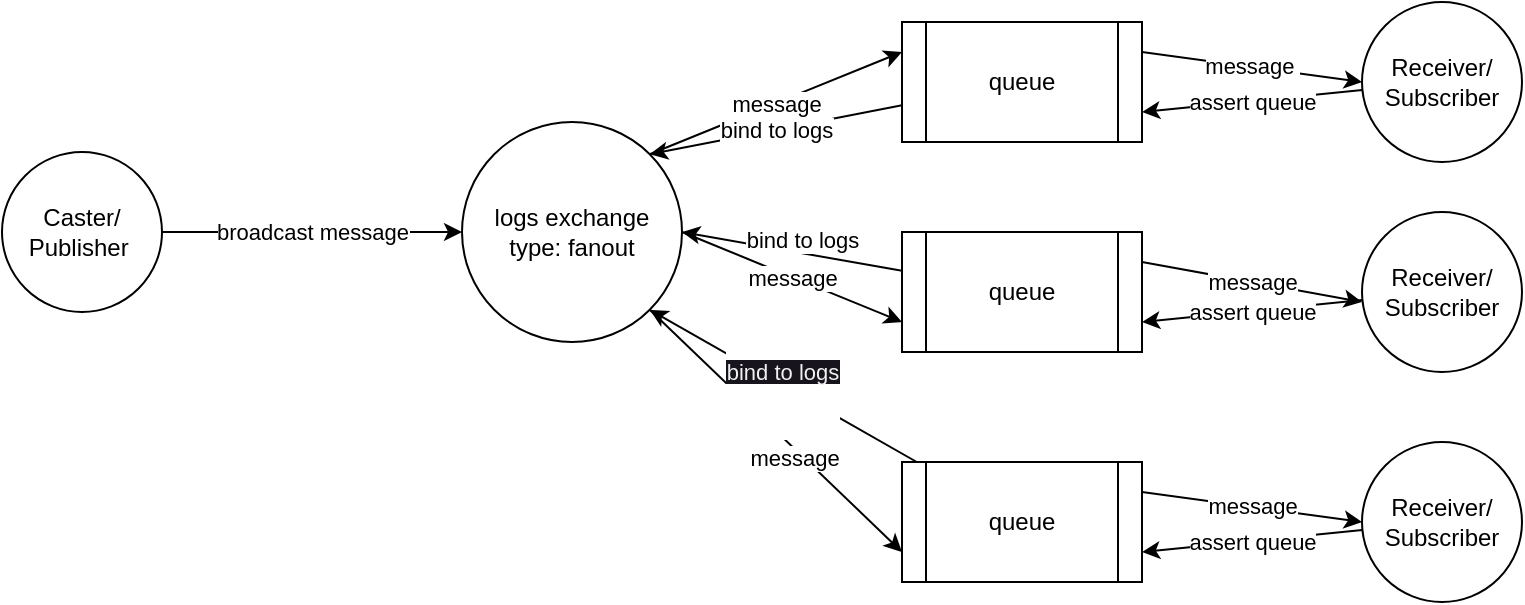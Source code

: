 <mxfile>
    <diagram id="DpQXILn9klrSvfdVcpKV" name="Page-1">
        <mxGraphModel dx="468" dy="336" grid="1" gridSize="10" guides="1" tooltips="1" connect="1" arrows="1" fold="1" page="1" pageScale="1" pageWidth="850" pageHeight="1100" math="0" shadow="0">
            <root>
                <mxCell id="0"/>
                <mxCell id="1" parent="0"/>
                <mxCell id="4" value="broadcast message" style="edgeStyle=none;html=1;entryX=0;entryY=0.5;entryDx=0;entryDy=0;" edge="1" parent="1" source="2" target="3">
                    <mxGeometry relative="1" as="geometry"/>
                </mxCell>
                <mxCell id="2" value="Caster/&lt;br&gt;Publisher&amp;nbsp;" style="ellipse;whiteSpace=wrap;html=1;aspect=fixed;" vertex="1" parent="1">
                    <mxGeometry x="20" y="155" width="80" height="80" as="geometry"/>
                </mxCell>
                <mxCell id="18" value="message" style="edgeStyle=none;html=1;exitX=1;exitY=0;exitDx=0;exitDy=0;entryX=0;entryY=0.25;entryDx=0;entryDy=0;" edge="1" parent="1" source="3" target="6">
                    <mxGeometry relative="1" as="geometry"/>
                </mxCell>
                <mxCell id="20" value="message" style="edgeStyle=none;html=1;exitX=1;exitY=0.5;exitDx=0;exitDy=0;entryX=0;entryY=0.75;entryDx=0;entryDy=0;" edge="1" parent="1" source="3" target="12">
                    <mxGeometry relative="1" as="geometry"/>
                </mxCell>
                <mxCell id="21" style="edgeStyle=none;html=1;exitX=1;exitY=1;exitDx=0;exitDy=0;entryX=0;entryY=0.75;entryDx=0;entryDy=0;" edge="1" parent="1" source="3" target="16">
                    <mxGeometry relative="1" as="geometry"/>
                </mxCell>
                <mxCell id="22" value="message" style="edgeLabel;html=1;align=center;verticalAlign=middle;resizable=0;points=[];" vertex="1" connectable="0" parent="21">
                    <mxGeometry x="0.178" y="-3" relative="1" as="geometry">
                        <mxPoint as="offset"/>
                    </mxGeometry>
                </mxCell>
                <mxCell id="3" value="logs exchange&lt;br&gt;type: fanout" style="ellipse;whiteSpace=wrap;html=1;aspect=fixed;" vertex="1" parent="1">
                    <mxGeometry x="250" y="140" width="110" height="110" as="geometry"/>
                </mxCell>
                <mxCell id="7" value="assert queue" style="edgeStyle=none;html=1;entryX=1;entryY=0.75;entryDx=0;entryDy=0;" edge="1" parent="1" source="5" target="6">
                    <mxGeometry relative="1" as="geometry"/>
                </mxCell>
                <mxCell id="5" value="Receiver/&lt;br&gt;Subscriber" style="ellipse;whiteSpace=wrap;html=1;aspect=fixed;" vertex="1" parent="1">
                    <mxGeometry x="700" y="80" width="80" height="80" as="geometry"/>
                </mxCell>
                <mxCell id="9" value="bind to logs" style="edgeStyle=none;html=1;entryX=1;entryY=0;entryDx=0;entryDy=0;" edge="1" parent="1" source="6" target="3">
                    <mxGeometry relative="1" as="geometry"/>
                </mxCell>
                <mxCell id="25" value="message&amp;nbsp;" style="edgeStyle=none;html=1;exitX=1;exitY=0.25;exitDx=0;exitDy=0;entryX=0;entryY=0.5;entryDx=0;entryDy=0;" edge="1" parent="1" source="6" target="5">
                    <mxGeometry relative="1" as="geometry"/>
                </mxCell>
                <mxCell id="6" value="queue" style="shape=process;whiteSpace=wrap;html=1;backgroundOutline=1;" vertex="1" parent="1">
                    <mxGeometry x="470" y="90" width="120" height="60" as="geometry"/>
                </mxCell>
                <mxCell id="10" value="assert queue" style="edgeStyle=none;html=1;entryX=1;entryY=0.75;entryDx=0;entryDy=0;" edge="1" parent="1" source="11" target="12">
                    <mxGeometry relative="1" as="geometry"/>
                </mxCell>
                <mxCell id="11" value="Receiver/&lt;br&gt;Subscriber" style="ellipse;whiteSpace=wrap;html=1;aspect=fixed;" vertex="1" parent="1">
                    <mxGeometry x="700" y="185" width="80" height="80" as="geometry"/>
                </mxCell>
                <mxCell id="13" value="bind to logs" style="edgeStyle=none;html=1;entryX=1;entryY=0.5;entryDx=0;entryDy=0;" edge="1" parent="1" source="12" target="3">
                    <mxGeometry x="-0.073" y="-6" relative="1" as="geometry">
                        <mxPoint as="offset"/>
                    </mxGeometry>
                </mxCell>
                <mxCell id="24" value="message" style="edgeStyle=none;html=1;exitX=1;exitY=0.25;exitDx=0;exitDy=0;" edge="1" parent="1" source="12">
                    <mxGeometry relative="1" as="geometry">
                        <mxPoint x="700" y="230" as="targetPoint"/>
                    </mxGeometry>
                </mxCell>
                <mxCell id="12" value="queue" style="shape=process;whiteSpace=wrap;html=1;backgroundOutline=1;" vertex="1" parent="1">
                    <mxGeometry x="470" y="195" width="120" height="60" as="geometry"/>
                </mxCell>
                <mxCell id="14" value="assert queue" style="edgeStyle=none;html=1;entryX=1;entryY=0.75;entryDx=0;entryDy=0;" edge="1" parent="1" source="15" target="16">
                    <mxGeometry relative="1" as="geometry"/>
                </mxCell>
                <mxCell id="15" value="Receiver/&lt;br&gt;Subscriber" style="ellipse;whiteSpace=wrap;html=1;aspect=fixed;" vertex="1" parent="1">
                    <mxGeometry x="700" y="300" width="80" height="80" as="geometry"/>
                </mxCell>
                <mxCell id="17" value="&#10;&lt;span style=&quot;color: rgb(240, 240, 240); font-family: Helvetica; font-size: 11px; font-style: normal; font-variant-ligatures: normal; font-variant-caps: normal; font-weight: 400; letter-spacing: normal; orphans: 2; text-align: center; text-indent: 0px; text-transform: none; widows: 2; word-spacing: 0px; -webkit-text-stroke-width: 0px; background-color: rgb(24, 20, 29); text-decoration-thickness: initial; text-decoration-style: initial; text-decoration-color: initial; float: none; display: inline !important;&quot;&gt;bind to logs&lt;/span&gt;&#10;&#10;" style="edgeStyle=none;html=1;entryX=1;entryY=1;entryDx=0;entryDy=0;" edge="1" parent="1" source="16" target="3">
                    <mxGeometry relative="1" as="geometry"/>
                </mxCell>
                <mxCell id="23" value="message" style="edgeStyle=none;html=1;exitX=1;exitY=0.25;exitDx=0;exitDy=0;" edge="1" parent="1" source="16">
                    <mxGeometry relative="1" as="geometry">
                        <mxPoint x="700" y="340" as="targetPoint"/>
                    </mxGeometry>
                </mxCell>
                <mxCell id="16" value="queue" style="shape=process;whiteSpace=wrap;html=1;backgroundOutline=1;" vertex="1" parent="1">
                    <mxGeometry x="470" y="310" width="120" height="60" as="geometry"/>
                </mxCell>
            </root>
        </mxGraphModel>
    </diagram>
</mxfile>